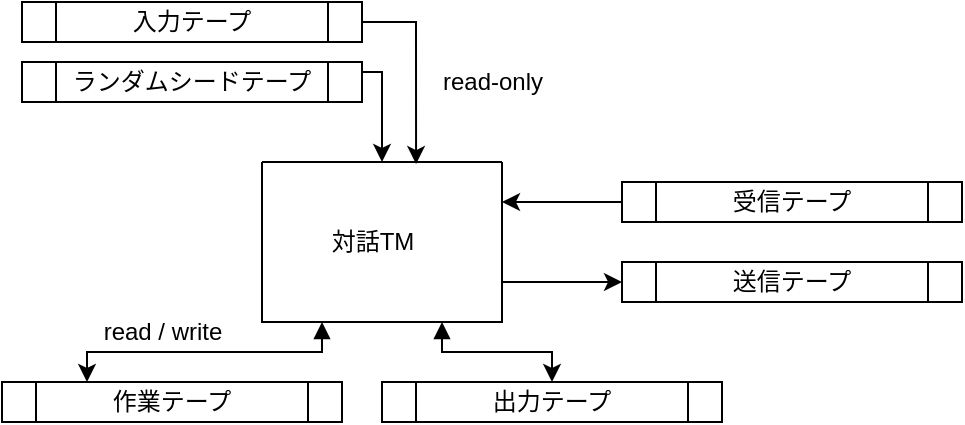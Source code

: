 <mxfile>
    <diagram id="-uA5ZUT0Hc0CvWf5jvEd" name="ページ1">
        <mxGraphModel dx="1158" dy="494" grid="1" gridSize="10" guides="1" tooltips="1" connect="1" arrows="1" fold="1" page="1" pageScale="1" pageWidth="827" pageHeight="1169" math="0" shadow="0">
            <root>
                <mxCell id="0"/>
                <mxCell id="1" parent="0"/>
                <mxCell id="10" style="edgeStyle=orthogonalEdgeStyle;html=1;exitX=0.25;exitY=1;exitDx=0;exitDy=0;entryX=0.25;entryY=0;entryDx=0;entryDy=0;rounded=0;startArrow=block;startFill=1;" edge="1" parent="1" source="2" target="9">
                    <mxGeometry relative="1" as="geometry"/>
                </mxCell>
                <mxCell id="11" style="edgeStyle=orthogonalEdgeStyle;rounded=0;html=1;exitX=0.75;exitY=1;exitDx=0;exitDy=0;entryX=0.5;entryY=0;entryDx=0;entryDy=0;startArrow=block;startFill=1;" edge="1" parent="1" source="2" target="8">
                    <mxGeometry relative="1" as="geometry"/>
                </mxCell>
                <mxCell id="16" style="edgeStyle=orthogonalEdgeStyle;rounded=0;html=1;exitX=1;exitY=0.25;exitDx=0;exitDy=0;entryX=0;entryY=0.5;entryDx=0;entryDy=0;startArrow=classic;startFill=1;endArrow=none;endFill=0;" edge="1" parent="1" source="2" target="4">
                    <mxGeometry relative="1" as="geometry"/>
                </mxCell>
                <mxCell id="17" style="edgeStyle=orthogonalEdgeStyle;rounded=0;html=1;exitX=1;exitY=0.75;exitDx=0;exitDy=0;entryX=0;entryY=0.5;entryDx=0;entryDy=0;startArrow=none;startFill=0;endArrow=classic;endFill=1;" edge="1" parent="1" source="2" target="3">
                    <mxGeometry relative="1" as="geometry"/>
                </mxCell>
                <mxCell id="2" value="" style="swimlane;startSize=0;" vertex="1" parent="1">
                    <mxGeometry x="140" y="90" width="120" height="80" as="geometry"/>
                </mxCell>
                <mxCell id="18" value="対話TM" style="text;html=1;align=center;verticalAlign=middle;resizable=0;points=[];autosize=1;strokeColor=none;fillColor=none;" vertex="1" parent="2">
                    <mxGeometry x="25" y="25" width="60" height="30" as="geometry"/>
                </mxCell>
                <mxCell id="3" value="送信テープ" style="shape=process;whiteSpace=wrap;html=1;backgroundOutline=1;" vertex="1" parent="1">
                    <mxGeometry x="320" y="140" width="170" height="20" as="geometry"/>
                </mxCell>
                <mxCell id="4" value="受信テープ" style="shape=process;whiteSpace=wrap;html=1;backgroundOutline=1;" vertex="1" parent="1">
                    <mxGeometry x="320" y="100" width="170" height="20" as="geometry"/>
                </mxCell>
                <mxCell id="12" style="edgeStyle=orthogonalEdgeStyle;rounded=0;html=1;exitX=1;exitY=0.25;exitDx=0;exitDy=0;entryX=0.5;entryY=0;entryDx=0;entryDy=0;startArrow=none;startFill=0;" edge="1" parent="1" source="6" target="2">
                    <mxGeometry relative="1" as="geometry"/>
                </mxCell>
                <mxCell id="6" value="ランダムシードテープ" style="shape=process;whiteSpace=wrap;html=1;backgroundOutline=1;" vertex="1" parent="1">
                    <mxGeometry x="20" y="40" width="170" height="20" as="geometry"/>
                </mxCell>
                <mxCell id="13" style="edgeStyle=orthogonalEdgeStyle;rounded=0;html=1;exitX=1;exitY=0.5;exitDx=0;exitDy=0;entryX=0.642;entryY=0.013;entryDx=0;entryDy=0;entryPerimeter=0;startArrow=none;startFill=0;" edge="1" parent="1" source="7" target="2">
                    <mxGeometry relative="1" as="geometry"/>
                </mxCell>
                <mxCell id="7" value="入力テープ" style="shape=process;whiteSpace=wrap;html=1;backgroundOutline=1;" vertex="1" parent="1">
                    <mxGeometry x="20" y="10" width="170" height="20" as="geometry"/>
                </mxCell>
                <mxCell id="8" value="出力テープ" style="shape=process;whiteSpace=wrap;html=1;backgroundOutline=1;" vertex="1" parent="1">
                    <mxGeometry x="200" y="200" width="170" height="20" as="geometry"/>
                </mxCell>
                <mxCell id="9" value="作業テープ" style="shape=process;whiteSpace=wrap;html=1;backgroundOutline=1;" vertex="1" parent="1">
                    <mxGeometry x="10" y="200" width="170" height="20" as="geometry"/>
                </mxCell>
                <mxCell id="14" value="read-only" style="text;html=1;align=center;verticalAlign=middle;resizable=0;points=[];autosize=1;strokeColor=none;fillColor=none;" vertex="1" parent="1">
                    <mxGeometry x="220" y="35" width="70" height="30" as="geometry"/>
                </mxCell>
                <mxCell id="15" value="read / write" style="text;html=1;align=center;verticalAlign=middle;resizable=0;points=[];autosize=1;strokeColor=none;fillColor=none;" vertex="1" parent="1">
                    <mxGeometry x="50" y="160" width="80" height="30" as="geometry"/>
                </mxCell>
            </root>
        </mxGraphModel>
    </diagram>
</mxfile>